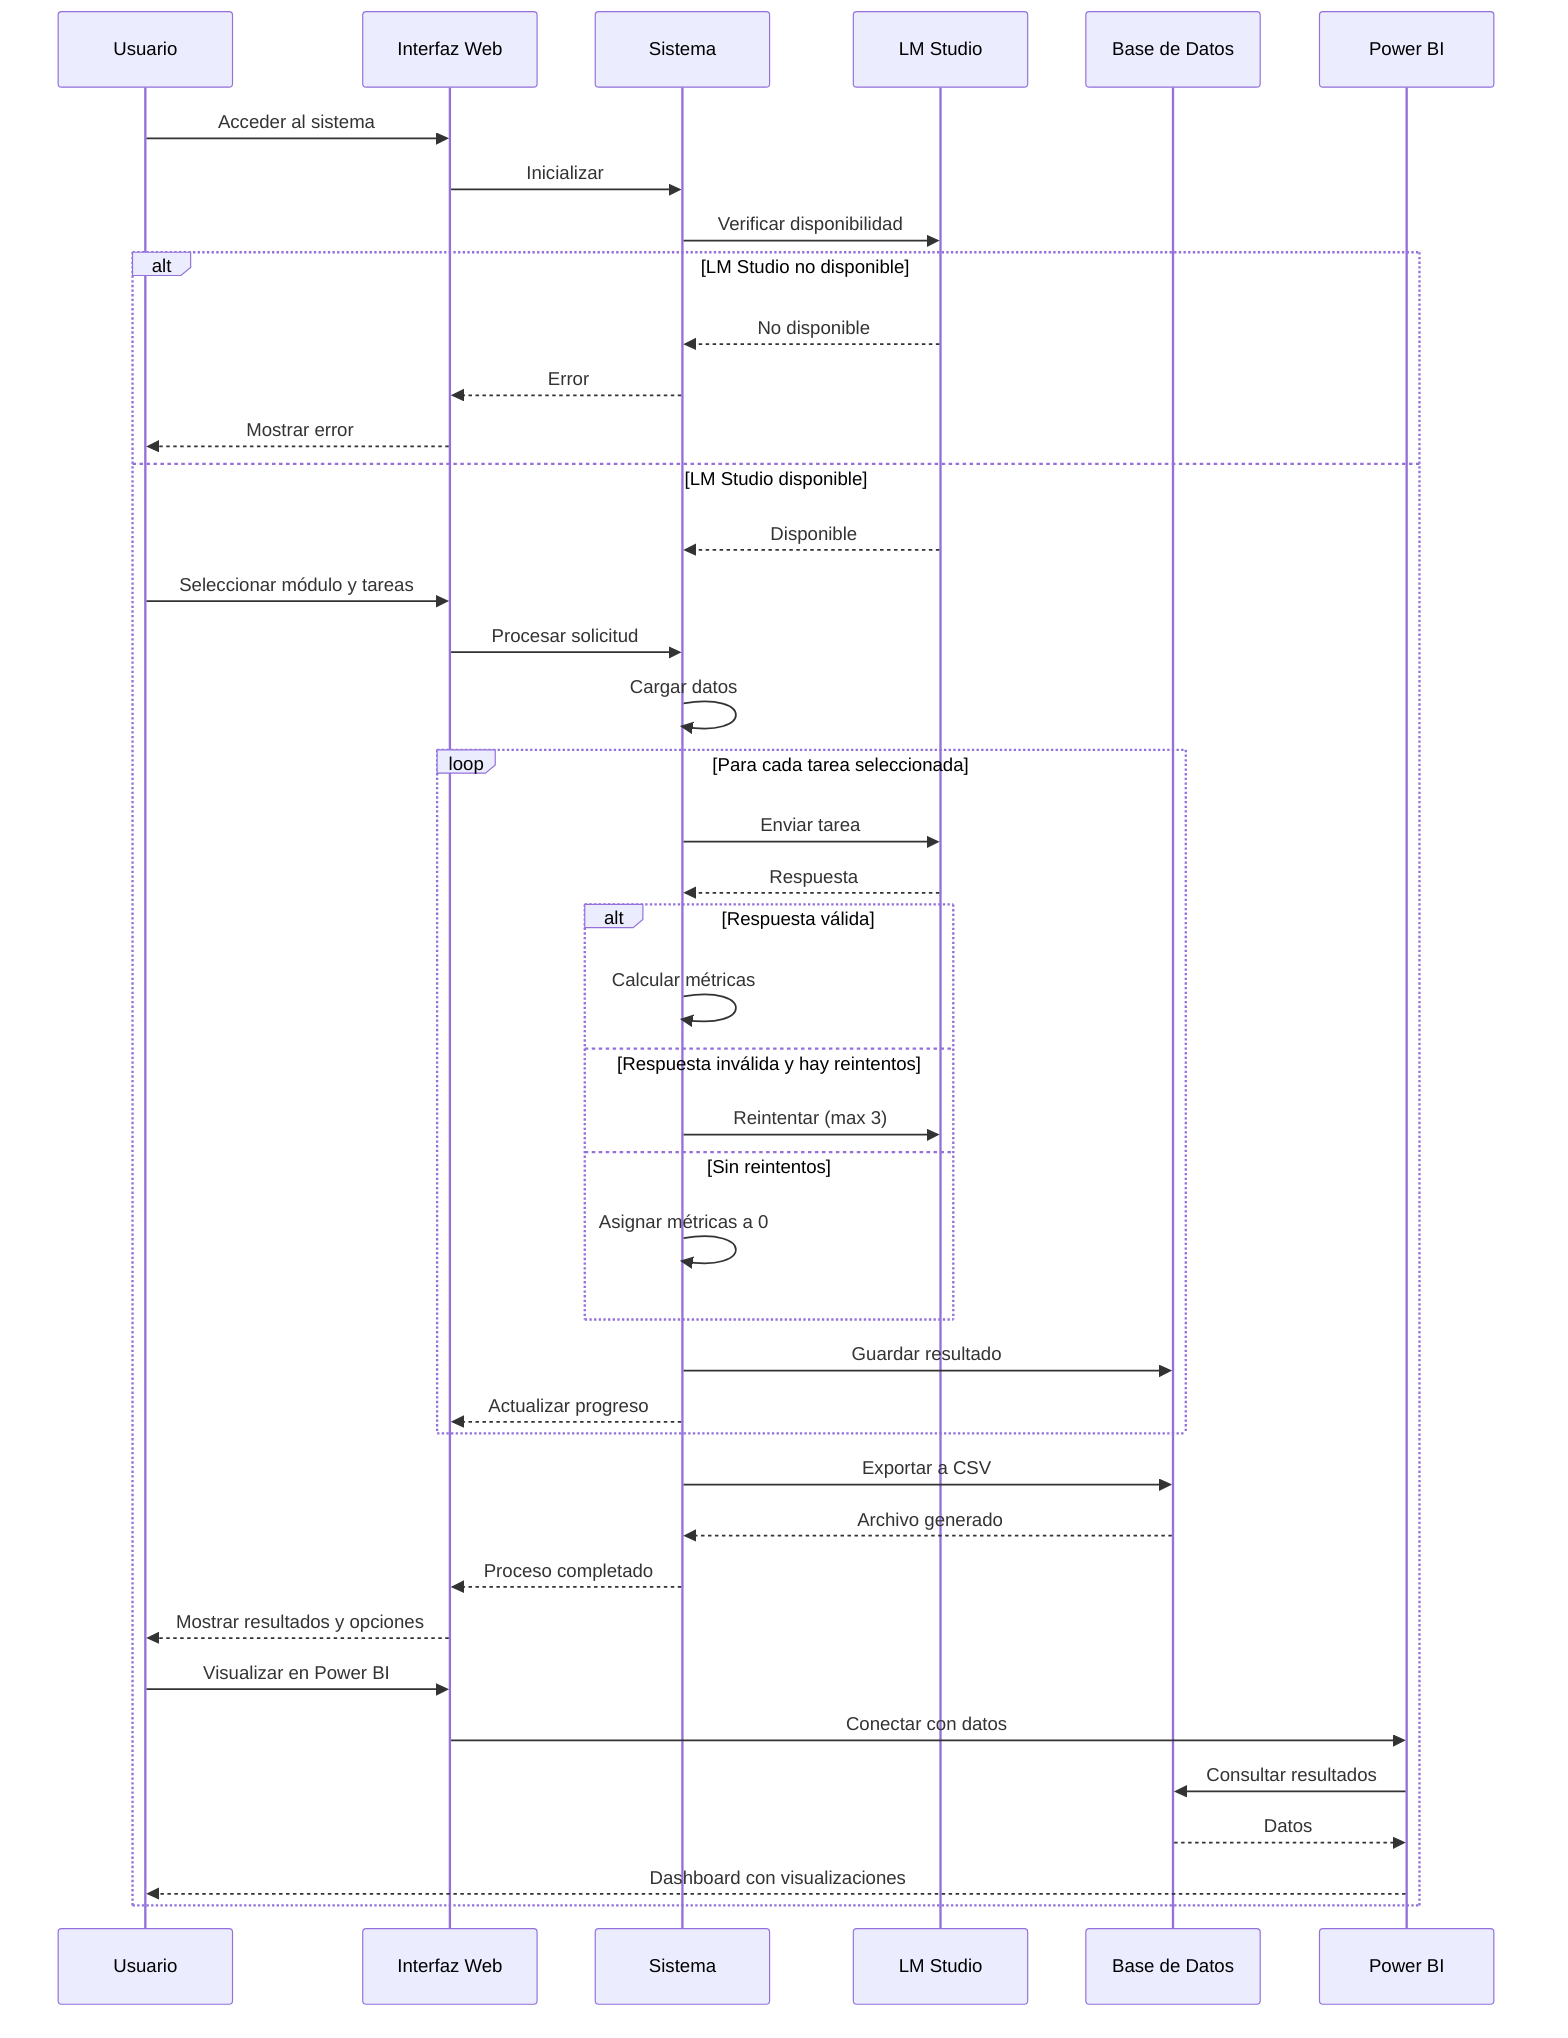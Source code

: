 sequenceDiagram
    participant U as Usuario
    participant UI as Interfaz Web
    participant SYS as Sistema
    participant LM as LM Studio
    participant DB as Base de Datos
    participant PBI as Power BI

    U->>UI: Acceder al sistema
    UI->>SYS: Inicializar
    
    SYS->>LM: Verificar disponibilidad
    
    alt LM Studio no disponible
        LM-->>SYS: No disponible
        SYS-->>UI: Error
        UI-->>U: Mostrar error
    else LM Studio disponible
        LM-->>SYS: Disponible
        
        U->>UI: Seleccionar módulo y tareas
        UI->>SYS: Procesar solicitud
        
        SYS->>SYS: Cargar datos
        
        loop Para cada tarea seleccionada
            SYS->>LM: Enviar tarea
            LM-->>SYS: Respuesta
            
            alt Respuesta válida
                SYS->>SYS: Calcular métricas
            else Respuesta inválida y hay reintentos
                SYS->>LM: Reintentar (max 3)
            else Sin reintentos
                SYS->>SYS: Asignar métricas a 0
            end
            
            SYS->>DB: Guardar resultado
            SYS-->>UI: Actualizar progreso
        end
        
        SYS->>DB: Exportar a CSV
        DB-->>SYS: Archivo generado
        
        SYS-->>UI: Proceso completado
        UI-->>U: Mostrar resultados y opciones
        
        U->>UI: Visualizar en Power BI
        UI->>PBI: Conectar con datos
        PBI->>DB: Consultar resultados
        DB-->>PBI: Datos
        PBI-->>U: Dashboard con visualizaciones
    end
